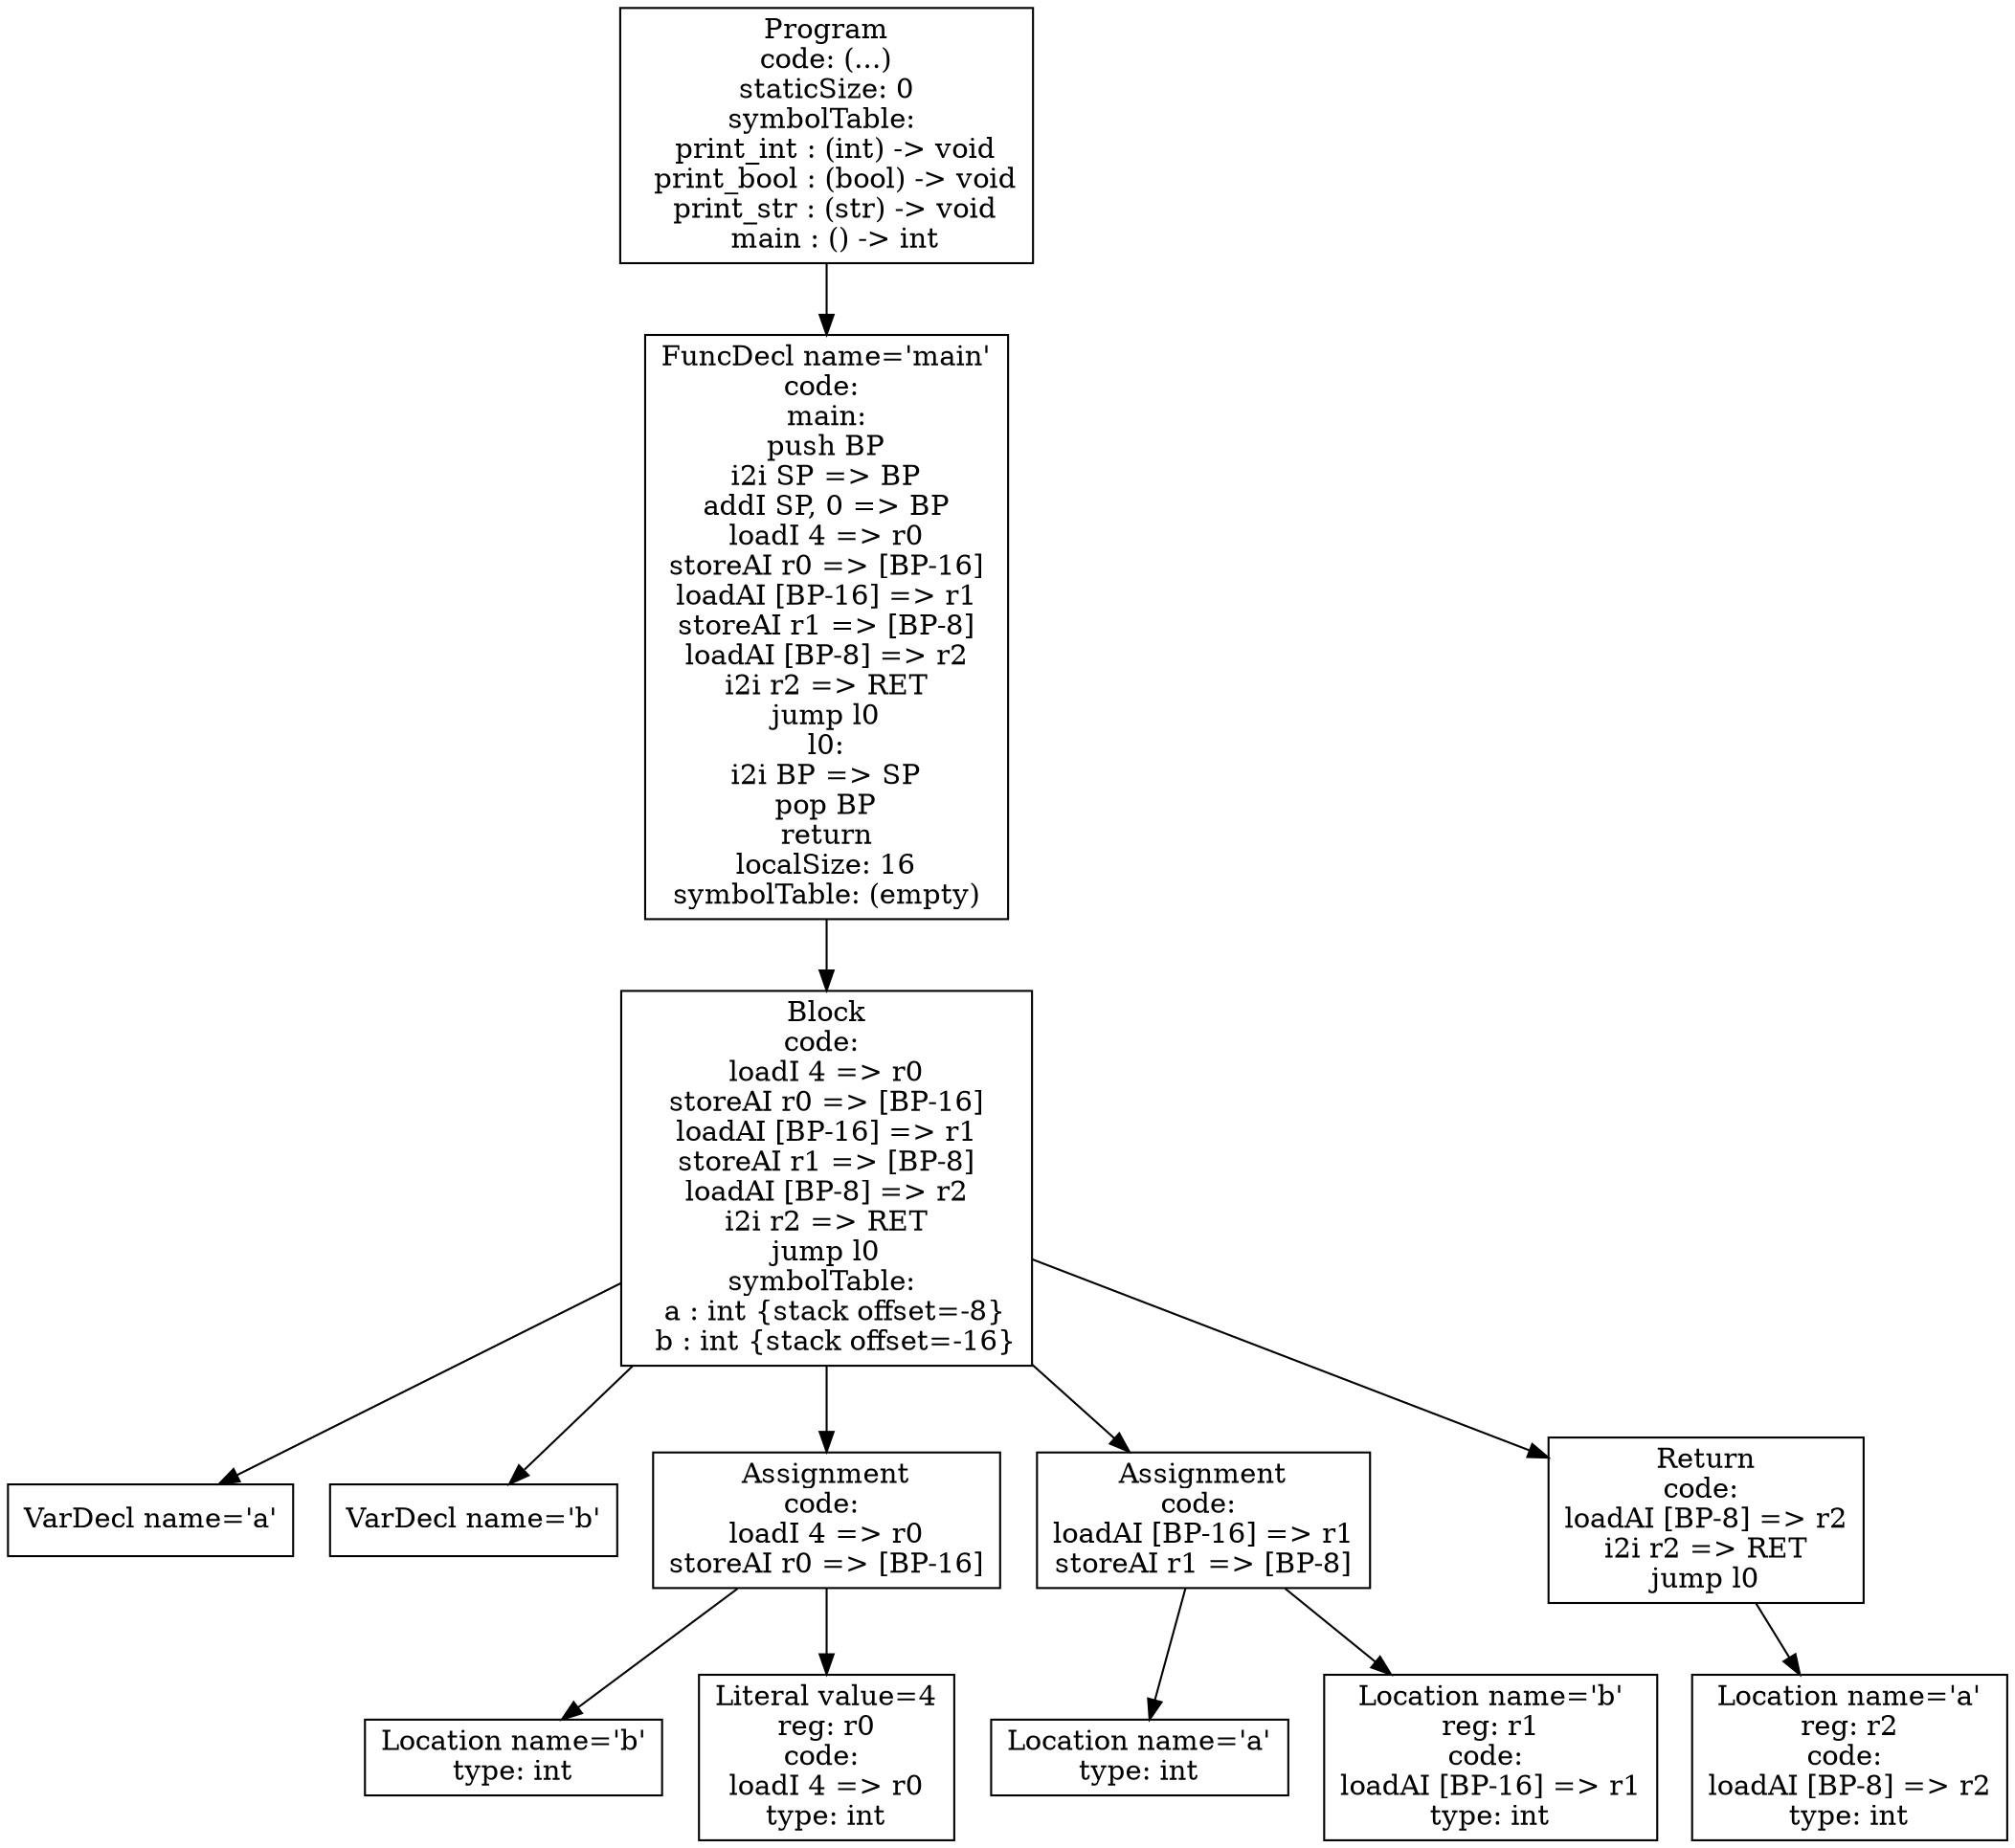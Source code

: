 digraph AST {
3 [shape=box, label="VarDecl name='a'"];
4 [shape=box, label="VarDecl name='b'"];
6 [shape=box, label="Location name='b'\ntype: int"];
7 [shape=box, label="Literal value=4\nreg: r0\ncode: \nloadI 4 => r0\ntype: int"];
5 [shape=box, label="Assignment\ncode: \nloadI 4 => r0\nstoreAI r0 => [BP-16]"];
5 -> 6;
5 -> 7;
9 [shape=box, label="Location name='a'\ntype: int"];
10 [shape=box, label="Location name='b'\nreg: r1\ncode: \nloadAI [BP-16] => r1\ntype: int"];
8 [shape=box, label="Assignment\ncode: \nloadAI [BP-16] => r1\nstoreAI r1 => [BP-8]"];
8 -> 9;
8 -> 10;
12 [shape=box, label="Location name='a'\nreg: r2\ncode: \nloadAI [BP-8] => r2\ntype: int"];
11 [shape=box, label="Return\ncode: \nloadAI [BP-8] => r2\ni2i r2 => RET\njump l0"];
11 -> 12;
2 [shape=box, label="Block\ncode: \nloadI 4 => r0\nstoreAI r0 => [BP-16]\nloadAI [BP-16] => r1\nstoreAI r1 => [BP-8]\nloadAI [BP-8] => r2\ni2i r2 => RET\njump l0\nsymbolTable: \n  a : int {stack offset=-8}\n  b : int {stack offset=-16}"];
2 -> 3;
2 -> 4;
2 -> 5;
2 -> 8;
2 -> 11;
1 [shape=box, label="FuncDecl name='main'\ncode: \nmain:\npush BP\ni2i SP => BP\naddI SP, 0 => BP\nloadI 4 => r0\nstoreAI r0 => [BP-16]\nloadAI [BP-16] => r1\nstoreAI r1 => [BP-8]\nloadAI [BP-8] => r2\ni2i r2 => RET\njump l0\nl0:\ni2i BP => SP\npop BP\nreturn\nlocalSize: 16\nsymbolTable: (empty)"];
1 -> 2;
0 [shape=box, label="Program\ncode: (...)\nstaticSize: 0\nsymbolTable: \n  print_int : (int) -> void\n  print_bool : (bool) -> void\n  print_str : (str) -> void\n  main : () -> int"];
0 -> 1;
}
